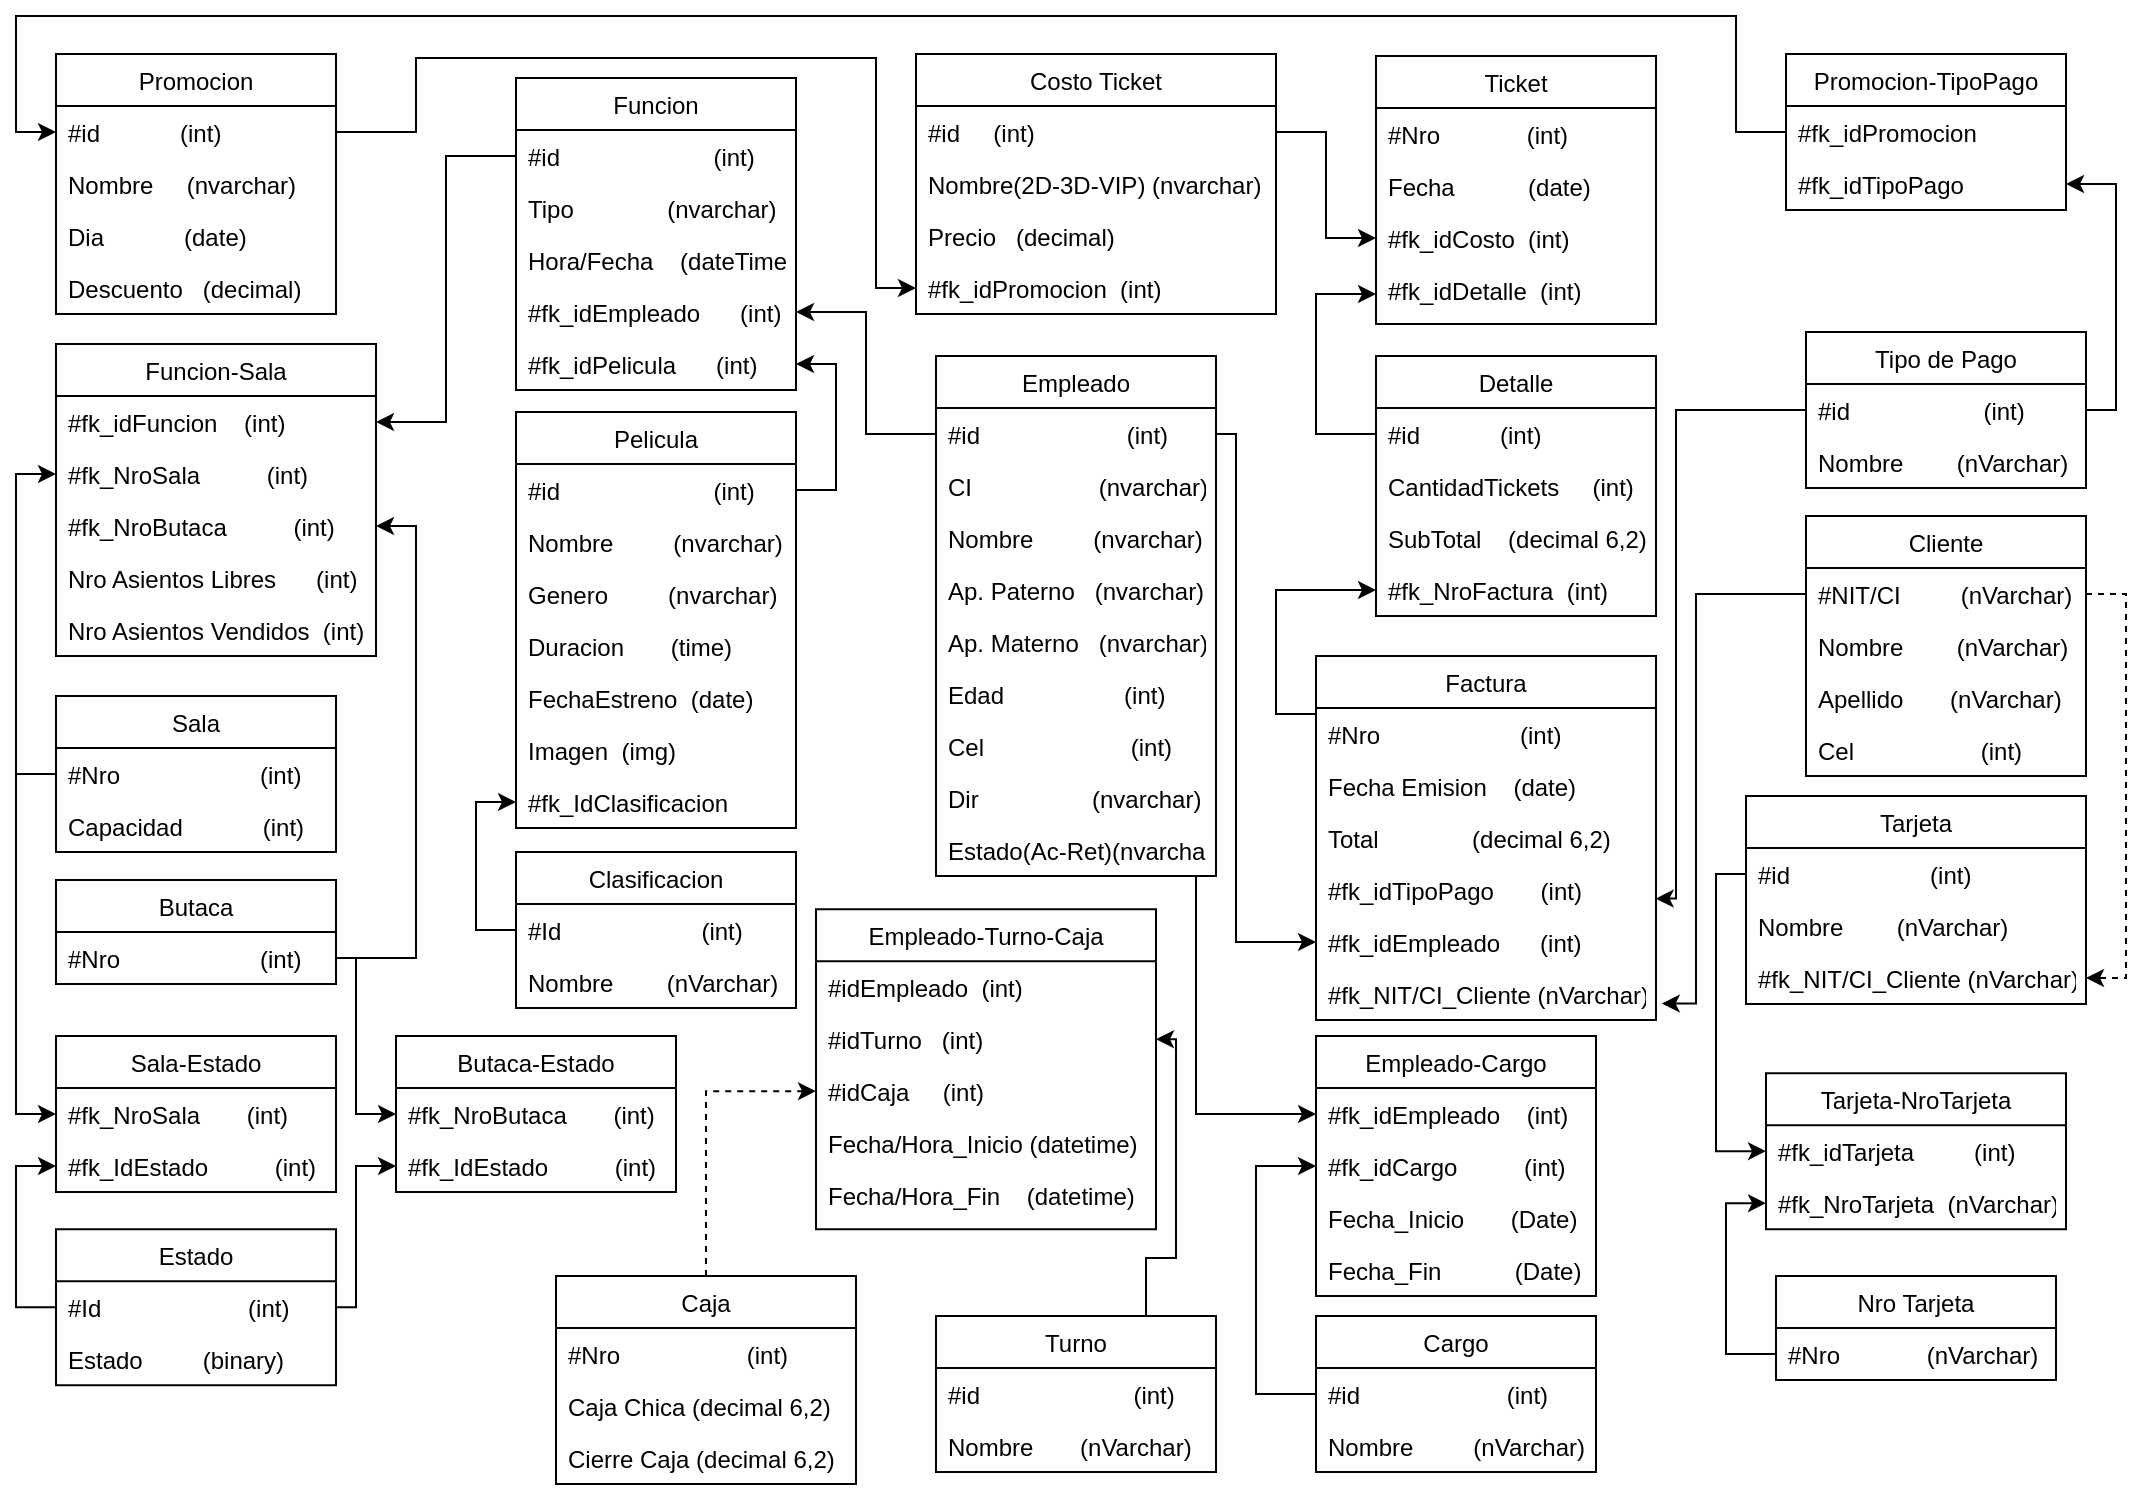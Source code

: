 <mxfile version="12.5.5" type="device"><diagram id="nTgwyLtEPT5IXsWEvaWF" name="Page-1"><mxGraphModel dx="1422" dy="774" grid="1" gridSize="10" guides="1" tooltips="1" connect="1" arrows="1" fold="1" page="1" pageScale="1" pageWidth="827" pageHeight="1169" math="0" shadow="0"><root><mxCell id="0"/><mxCell id="1" parent="0"/><mxCell id="62ix_FYbyLQh2byqRoaS-3" value="Empleado" style="swimlane;fontStyle=0;childLayout=stackLayout;horizontal=1;startSize=26;fillColor=none;horizontalStack=0;resizeParent=1;resizeParentMax=0;resizeLast=0;collapsible=1;marginBottom=0;" parent="1" vertex="1"><mxGeometry x="790" y="359" width="140" height="260" as="geometry"/></mxCell><mxCell id="62ix_FYbyLQh2byqRoaS-4" value="#id                      (int)" style="text;strokeColor=none;fillColor=none;align=left;verticalAlign=top;spacingLeft=4;spacingRight=4;overflow=hidden;rotatable=0;points=[[0,0.5],[1,0.5]];portConstraint=eastwest;" parent="62ix_FYbyLQh2byqRoaS-3" vertex="1"><mxGeometry y="26" width="140" height="26" as="geometry"/></mxCell><mxCell id="62ix_FYbyLQh2byqRoaS-5" value="CI                   (nvarchar)" style="text;strokeColor=none;fillColor=none;align=left;verticalAlign=top;spacingLeft=4;spacingRight=4;overflow=hidden;rotatable=0;points=[[0,0.5],[1,0.5]];portConstraint=eastwest;" parent="62ix_FYbyLQh2byqRoaS-3" vertex="1"><mxGeometry y="52" width="140" height="26" as="geometry"/></mxCell><mxCell id="62ix_FYbyLQh2byqRoaS-6" value="Nombre         (nvarchar)" style="text;strokeColor=none;fillColor=none;align=left;verticalAlign=top;spacingLeft=4;spacingRight=4;overflow=hidden;rotatable=0;points=[[0,0.5],[1,0.5]];portConstraint=eastwest;" parent="62ix_FYbyLQh2byqRoaS-3" vertex="1"><mxGeometry y="78" width="140" height="26" as="geometry"/></mxCell><mxCell id="62ix_FYbyLQh2byqRoaS-13" value="Ap. Paterno   (nvarchar)" style="text;strokeColor=none;fillColor=none;align=left;verticalAlign=top;spacingLeft=4;spacingRight=4;overflow=hidden;rotatable=0;points=[[0,0.5],[1,0.5]];portConstraint=eastwest;" parent="62ix_FYbyLQh2byqRoaS-3" vertex="1"><mxGeometry y="104" width="140" height="26" as="geometry"/></mxCell><mxCell id="62ix_FYbyLQh2byqRoaS-14" value="Ap. Materno   (nvarchar)" style="text;strokeColor=none;fillColor=none;align=left;verticalAlign=top;spacingLeft=4;spacingRight=4;overflow=hidden;rotatable=0;points=[[0,0.5],[1,0.5]];portConstraint=eastwest;" parent="62ix_FYbyLQh2byqRoaS-3" vertex="1"><mxGeometry y="130" width="140" height="26" as="geometry"/></mxCell><mxCell id="62ix_FYbyLQh2byqRoaS-15" value="Edad                  (int)" style="text;strokeColor=none;fillColor=none;align=left;verticalAlign=top;spacingLeft=4;spacingRight=4;overflow=hidden;rotatable=0;points=[[0,0.5],[1,0.5]];portConstraint=eastwest;" parent="62ix_FYbyLQh2byqRoaS-3" vertex="1"><mxGeometry y="156" width="140" height="26" as="geometry"/></mxCell><mxCell id="62ix_FYbyLQh2byqRoaS-16" value="Cel                      (int)" style="text;strokeColor=none;fillColor=none;align=left;verticalAlign=top;spacingLeft=4;spacingRight=4;overflow=hidden;rotatable=0;points=[[0,0.5],[1,0.5]];portConstraint=eastwest;" parent="62ix_FYbyLQh2byqRoaS-3" vertex="1"><mxGeometry y="182" width="140" height="26" as="geometry"/></mxCell><mxCell id="62ix_FYbyLQh2byqRoaS-18" value="Dir                 (nvarchar)" style="text;strokeColor=none;fillColor=none;align=left;verticalAlign=top;spacingLeft=4;spacingRight=4;overflow=hidden;rotatable=0;points=[[0,0.5],[1,0.5]];portConstraint=eastwest;" parent="62ix_FYbyLQh2byqRoaS-3" vertex="1"><mxGeometry y="208" width="140" height="26" as="geometry"/></mxCell><mxCell id="62ix_FYbyLQh2byqRoaS-119" value="Estado(Ac-Ret)(nvarchar)" style="text;strokeColor=none;fillColor=none;align=left;verticalAlign=top;spacingLeft=4;spacingRight=4;overflow=hidden;rotatable=0;points=[[0,0.5],[1,0.5]];portConstraint=eastwest;" parent="62ix_FYbyLQh2byqRoaS-3" vertex="1"><mxGeometry y="234" width="140" height="26" as="geometry"/></mxCell><mxCell id="62ix_FYbyLQh2byqRoaS-8" value="Empleado-Cargo" style="swimlane;fontStyle=0;childLayout=stackLayout;horizontal=1;startSize=26;fillColor=none;horizontalStack=0;resizeParent=1;resizeParentMax=0;resizeLast=0;collapsible=1;marginBottom=0;" parent="1" vertex="1"><mxGeometry x="980" y="699" width="140" height="130" as="geometry"/></mxCell><mxCell id="62ix_FYbyLQh2byqRoaS-9" value="#fk_idEmpleado    (int)" style="text;strokeColor=none;fillColor=none;align=left;verticalAlign=top;spacingLeft=4;spacingRight=4;overflow=hidden;rotatable=0;points=[[0,0.5],[1,0.5]];portConstraint=eastwest;" parent="62ix_FYbyLQh2byqRoaS-8" vertex="1"><mxGeometry y="26" width="140" height="26" as="geometry"/></mxCell><mxCell id="62ix_FYbyLQh2byqRoaS-10" value="#fk_idCargo          (int)" style="text;strokeColor=none;fillColor=none;align=left;verticalAlign=top;spacingLeft=4;spacingRight=4;overflow=hidden;rotatable=0;points=[[0,0.5],[1,0.5]];portConstraint=eastwest;" parent="62ix_FYbyLQh2byqRoaS-8" vertex="1"><mxGeometry y="52" width="140" height="26" as="geometry"/></mxCell><mxCell id="62ix_FYbyLQh2byqRoaS-11" value="Fecha_Inicio       (Date)" style="text;strokeColor=none;fillColor=none;align=left;verticalAlign=top;spacingLeft=4;spacingRight=4;overflow=hidden;rotatable=0;points=[[0,0.5],[1,0.5]];portConstraint=eastwest;" parent="62ix_FYbyLQh2byqRoaS-8" vertex="1"><mxGeometry y="78" width="140" height="26" as="geometry"/></mxCell><mxCell id="62ix_FYbyLQh2byqRoaS-12" value="Fecha_Fin           (Date)" style="text;strokeColor=none;fillColor=none;align=left;verticalAlign=top;spacingLeft=4;spacingRight=4;overflow=hidden;rotatable=0;points=[[0,0.5],[1,0.5]];portConstraint=eastwest;" parent="62ix_FYbyLQh2byqRoaS-8" vertex="1"><mxGeometry y="104" width="140" height="26" as="geometry"/></mxCell><mxCell id="62ix_FYbyLQh2byqRoaS-19" value="Cargo" style="swimlane;fontStyle=0;childLayout=stackLayout;horizontal=1;startSize=26;fillColor=none;horizontalStack=0;resizeParent=1;resizeParentMax=0;resizeLast=0;collapsible=1;marginBottom=0;" parent="1" vertex="1"><mxGeometry x="980" y="839" width="140" height="78" as="geometry"/></mxCell><mxCell id="62ix_FYbyLQh2byqRoaS-20" value="#id                      (int)" style="text;strokeColor=none;fillColor=none;align=left;verticalAlign=top;spacingLeft=4;spacingRight=4;overflow=hidden;rotatable=0;points=[[0,0.5],[1,0.5]];portConstraint=eastwest;" parent="62ix_FYbyLQh2byqRoaS-19" vertex="1"><mxGeometry y="26" width="140" height="26" as="geometry"/></mxCell><mxCell id="62ix_FYbyLQh2byqRoaS-21" value="Nombre         (nVarchar)" style="text;strokeColor=none;fillColor=none;align=left;verticalAlign=top;spacingLeft=4;spacingRight=4;overflow=hidden;rotatable=0;points=[[0,0.5],[1,0.5]];portConstraint=eastwest;" parent="62ix_FYbyLQh2byqRoaS-19" vertex="1"><mxGeometry y="52" width="140" height="26" as="geometry"/></mxCell><mxCell id="62ix_FYbyLQh2byqRoaS-23" value="Ticket" style="swimlane;fontStyle=0;childLayout=stackLayout;horizontal=1;startSize=26;fillColor=none;horizontalStack=0;resizeParent=1;resizeParentMax=0;resizeLast=0;collapsible=1;marginBottom=0;" parent="1" vertex="1"><mxGeometry x="1010" y="209" width="140" height="134" as="geometry"/></mxCell><mxCell id="62ix_FYbyLQh2byqRoaS-24" value="#Nro             (int)" style="text;strokeColor=none;fillColor=none;align=left;verticalAlign=top;spacingLeft=4;spacingRight=4;overflow=hidden;rotatable=0;points=[[0,0.5],[1,0.5]];portConstraint=eastwest;" parent="62ix_FYbyLQh2byqRoaS-23" vertex="1"><mxGeometry y="26" width="140" height="26" as="geometry"/></mxCell><mxCell id="62ix_FYbyLQh2byqRoaS-27" value="Fecha           (date)" style="text;strokeColor=none;fillColor=none;align=left;verticalAlign=top;spacingLeft=4;spacingRight=4;overflow=hidden;rotatable=0;points=[[0,0.5],[1,0.5]];portConstraint=eastwest;" parent="62ix_FYbyLQh2byqRoaS-23" vertex="1"><mxGeometry y="52" width="140" height="26" as="geometry"/></mxCell><mxCell id="ja80ILwQSr9X3rLlZRla-15" value="#fk_idCosto  (int)" style="text;strokeColor=none;fillColor=none;align=left;verticalAlign=top;spacingLeft=4;spacingRight=4;overflow=hidden;rotatable=0;points=[[0,0.5],[1,0.5]];portConstraint=eastwest;" parent="62ix_FYbyLQh2byqRoaS-23" vertex="1"><mxGeometry y="78" width="140" height="26" as="geometry"/></mxCell><mxCell id="ja80ILwQSr9X3rLlZRla-17" value="#fk_idDetalle  (int)" style="text;strokeColor=none;fillColor=none;align=left;verticalAlign=top;spacingLeft=4;spacingRight=4;overflow=hidden;rotatable=0;points=[[0,0.5],[1,0.5]];portConstraint=eastwest;" parent="62ix_FYbyLQh2byqRoaS-23" vertex="1"><mxGeometry y="104" width="140" height="30" as="geometry"/></mxCell><mxCell id="62ix_FYbyLQh2byqRoaS-28" value="Factura" style="swimlane;fontStyle=0;childLayout=stackLayout;horizontal=1;startSize=26;fillColor=none;horizontalStack=0;resizeParent=1;resizeParentMax=0;resizeLast=0;collapsible=1;marginBottom=0;" parent="1" vertex="1"><mxGeometry x="980" y="509" width="170" height="182" as="geometry"/></mxCell><mxCell id="62ix_FYbyLQh2byqRoaS-29" value="#Nro                     (int)" style="text;strokeColor=none;fillColor=none;align=left;verticalAlign=top;spacingLeft=4;spacingRight=4;overflow=hidden;rotatable=0;points=[[0,0.5],[1,0.5]];portConstraint=eastwest;" parent="62ix_FYbyLQh2byqRoaS-28" vertex="1"><mxGeometry y="26" width="170" height="26" as="geometry"/></mxCell><mxCell id="62ix_FYbyLQh2byqRoaS-30" value="Fecha Emision    (date)" style="text;strokeColor=none;fillColor=none;align=left;verticalAlign=top;spacingLeft=4;spacingRight=4;overflow=hidden;rotatable=0;points=[[0,0.5],[1,0.5]];portConstraint=eastwest;" parent="62ix_FYbyLQh2byqRoaS-28" vertex="1"><mxGeometry y="52" width="170" height="26" as="geometry"/></mxCell><mxCell id="62ix_FYbyLQh2byqRoaS-31" value="Total              (decimal 6,2)" style="text;strokeColor=none;fillColor=none;align=left;verticalAlign=top;spacingLeft=4;spacingRight=4;overflow=hidden;rotatable=0;points=[[0,0.5],[1,0.5]];portConstraint=eastwest;" parent="62ix_FYbyLQh2byqRoaS-28" vertex="1"><mxGeometry y="78" width="170" height="26" as="geometry"/></mxCell><mxCell id="ja80ILwQSr9X3rLlZRla-10" value="#fk_idTipoPago       (int)" style="text;strokeColor=none;fillColor=none;align=left;verticalAlign=top;spacingLeft=4;spacingRight=4;overflow=hidden;rotatable=0;points=[[0,0.5],[1,0.5]];portConstraint=eastwest;" parent="62ix_FYbyLQh2byqRoaS-28" vertex="1"><mxGeometry y="104" width="170" height="26" as="geometry"/></mxCell><mxCell id="ja80ILwQSr9X3rLlZRla-21" value="#fk_idEmpleado      (int) " style="text;strokeColor=none;fillColor=none;align=left;verticalAlign=top;spacingLeft=4;spacingRight=4;overflow=hidden;rotatable=0;points=[[0,0.5],[1,0.5]];portConstraint=eastwest;" parent="62ix_FYbyLQh2byqRoaS-28" vertex="1"><mxGeometry y="130" width="170" height="26" as="geometry"/></mxCell><mxCell id="Iya0RyuwyMnQ-F6rxs01-5" value="#fk_NIT/CI_Cliente (nVarchar)" style="text;strokeColor=none;fillColor=none;align=left;verticalAlign=top;spacingLeft=4;spacingRight=4;overflow=hidden;rotatable=0;points=[[0,0.5],[1,0.5]];portConstraint=eastwest;" parent="62ix_FYbyLQh2byqRoaS-28" vertex="1"><mxGeometry y="156" width="170" height="26" as="geometry"/></mxCell><mxCell id="62ix_FYbyLQh2byqRoaS-32" value="Cliente" style="swimlane;fontStyle=0;childLayout=stackLayout;horizontal=1;startSize=26;fillColor=none;horizontalStack=0;resizeParent=1;resizeParentMax=0;resizeLast=0;collapsible=1;marginBottom=0;" parent="1" vertex="1"><mxGeometry x="1225" y="439" width="140" height="130" as="geometry"/></mxCell><mxCell id="62ix_FYbyLQh2byqRoaS-33" value="#NIT/CI         (nVarchar)" style="text;strokeColor=none;fillColor=none;align=left;verticalAlign=top;spacingLeft=4;spacingRight=4;overflow=hidden;rotatable=0;points=[[0,0.5],[1,0.5]];portConstraint=eastwest;" parent="62ix_FYbyLQh2byqRoaS-32" vertex="1"><mxGeometry y="26" width="140" height="26" as="geometry"/></mxCell><mxCell id="62ix_FYbyLQh2byqRoaS-34" value="Nombre        (nVarchar)" style="text;strokeColor=none;fillColor=none;align=left;verticalAlign=top;spacingLeft=4;spacingRight=4;overflow=hidden;rotatable=0;points=[[0,0.5],[1,0.5]];portConstraint=eastwest;" parent="62ix_FYbyLQh2byqRoaS-32" vertex="1"><mxGeometry y="52" width="140" height="26" as="geometry"/></mxCell><mxCell id="62ix_FYbyLQh2byqRoaS-35" value="Apellido       (nVarchar)" style="text;strokeColor=none;fillColor=none;align=left;verticalAlign=top;spacingLeft=4;spacingRight=4;overflow=hidden;rotatable=0;points=[[0,0.5],[1,0.5]];portConstraint=eastwest;" parent="62ix_FYbyLQh2byqRoaS-32" vertex="1"><mxGeometry y="78" width="140" height="26" as="geometry"/></mxCell><mxCell id="62ix_FYbyLQh2byqRoaS-36" value="Cel                   (int)" style="text;strokeColor=none;fillColor=none;align=left;verticalAlign=top;spacingLeft=4;spacingRight=4;overflow=hidden;rotatable=0;points=[[0,0.5],[1,0.5]];portConstraint=eastwest;" parent="62ix_FYbyLQh2byqRoaS-32" vertex="1"><mxGeometry y="104" width="140" height="26" as="geometry"/></mxCell><mxCell id="62ix_FYbyLQh2byqRoaS-37" value="Funcion" style="swimlane;fontStyle=0;childLayout=stackLayout;horizontal=1;startSize=26;fillColor=none;horizontalStack=0;resizeParent=1;resizeParentMax=0;resizeLast=0;collapsible=1;marginBottom=0;" parent="1" vertex="1"><mxGeometry x="580" y="220" width="140" height="156" as="geometry"/></mxCell><mxCell id="62ix_FYbyLQh2byqRoaS-38" value="#id                       (int)" style="text;strokeColor=none;fillColor=none;align=left;verticalAlign=top;spacingLeft=4;spacingRight=4;overflow=hidden;rotatable=0;points=[[0,0.5],[1,0.5]];portConstraint=eastwest;" parent="62ix_FYbyLQh2byqRoaS-37" vertex="1"><mxGeometry y="26" width="140" height="26" as="geometry"/></mxCell><mxCell id="62ix_FYbyLQh2byqRoaS-39" value="Tipo              (nvarchar)" style="text;strokeColor=none;fillColor=none;align=left;verticalAlign=top;spacingLeft=4;spacingRight=4;overflow=hidden;rotatable=0;points=[[0,0.5],[1,0.5]];portConstraint=eastwest;" parent="62ix_FYbyLQh2byqRoaS-37" vertex="1"><mxGeometry y="52" width="140" height="26" as="geometry"/></mxCell><mxCell id="62ix_FYbyLQh2byqRoaS-41" value="Hora/Fecha    (dateTime)" style="text;strokeColor=none;fillColor=none;align=left;verticalAlign=top;spacingLeft=4;spacingRight=4;overflow=hidden;rotatable=0;points=[[0,0.5],[1,0.5]];portConstraint=eastwest;" parent="62ix_FYbyLQh2byqRoaS-37" vertex="1"><mxGeometry y="78" width="140" height="26" as="geometry"/></mxCell><mxCell id="NBs2QN7obZt1Ibjlsjmh-7" value="#fk_idEmpleado      (int)" style="text;strokeColor=none;fillColor=none;align=left;verticalAlign=top;spacingLeft=4;spacingRight=4;overflow=hidden;rotatable=0;points=[[0,0.5],[1,0.5]];portConstraint=eastwest;" parent="62ix_FYbyLQh2byqRoaS-37" vertex="1"><mxGeometry y="104" width="140" height="26" as="geometry"/></mxCell><mxCell id="NBs2QN7obZt1Ibjlsjmh-4" value="#fk_idPelicula      (int)" style="text;strokeColor=none;fillColor=none;align=left;verticalAlign=top;spacingLeft=4;spacingRight=4;overflow=hidden;rotatable=0;points=[[0,0.5],[1,0.5]];portConstraint=eastwest;" parent="62ix_FYbyLQh2byqRoaS-37" vertex="1"><mxGeometry y="130" width="140" height="26" as="geometry"/></mxCell><mxCell id="62ix_FYbyLQh2byqRoaS-42" value="Costo Ticket" style="swimlane;fontStyle=0;childLayout=stackLayout;horizontal=1;startSize=26;fillColor=none;horizontalStack=0;resizeParent=1;resizeParentMax=0;resizeLast=0;collapsible=1;marginBottom=0;" parent="1" vertex="1"><mxGeometry x="780" y="208" width="180" height="130" as="geometry"/></mxCell><mxCell id="62ix_FYbyLQh2byqRoaS-43" value="#id     (int)" style="text;strokeColor=none;fillColor=none;align=left;verticalAlign=top;spacingLeft=4;spacingRight=4;overflow=hidden;rotatable=0;points=[[0,0.5],[1,0.5]];portConstraint=eastwest;" parent="62ix_FYbyLQh2byqRoaS-42" vertex="1"><mxGeometry y="26" width="180" height="26" as="geometry"/></mxCell><mxCell id="62ix_FYbyLQh2byqRoaS-44" value="Nombre(2D-3D-VIP) (nvarchar)" style="text;strokeColor=none;fillColor=none;align=left;verticalAlign=top;spacingLeft=4;spacingRight=4;overflow=hidden;rotatable=0;points=[[0,0.5],[1,0.5]];portConstraint=eastwest;" parent="62ix_FYbyLQh2byqRoaS-42" vertex="1"><mxGeometry y="52" width="180" height="26" as="geometry"/></mxCell><mxCell id="62ix_FYbyLQh2byqRoaS-45" value="Precio   (decimal)" style="text;strokeColor=none;fillColor=none;align=left;verticalAlign=top;spacingLeft=4;spacingRight=4;overflow=hidden;rotatable=0;points=[[0,0.5],[1,0.5]];portConstraint=eastwest;" parent="62ix_FYbyLQh2byqRoaS-42" vertex="1"><mxGeometry y="78" width="180" height="26" as="geometry"/></mxCell><mxCell id="ja80ILwQSr9X3rLlZRla-33" value="#fk_idPromocion  (int)" style="text;strokeColor=none;fillColor=none;align=left;verticalAlign=top;spacingLeft=4;spacingRight=4;overflow=hidden;rotatable=0;points=[[0,0.5],[1,0.5]];portConstraint=eastwest;" parent="62ix_FYbyLQh2byqRoaS-42" vertex="1"><mxGeometry y="104" width="180" height="26" as="geometry"/></mxCell><mxCell id="62ix_FYbyLQh2byqRoaS-51" value="Turno" style="swimlane;fontStyle=0;childLayout=stackLayout;horizontal=1;startSize=26;fillColor=none;horizontalStack=0;resizeParent=1;resizeParentMax=0;resizeLast=0;collapsible=1;marginBottom=0;" parent="1" vertex="1"><mxGeometry x="790" y="839" width="140" height="78" as="geometry"/></mxCell><mxCell id="62ix_FYbyLQh2byqRoaS-52" value="#id                       (int)" style="text;strokeColor=none;fillColor=none;align=left;verticalAlign=top;spacingLeft=4;spacingRight=4;overflow=hidden;rotatable=0;points=[[0,0.5],[1,0.5]];portConstraint=eastwest;" parent="62ix_FYbyLQh2byqRoaS-51" vertex="1"><mxGeometry y="26" width="140" height="26" as="geometry"/></mxCell><mxCell id="62ix_FYbyLQh2byqRoaS-53" value="Nombre       (nVarchar)" style="text;strokeColor=none;fillColor=none;align=left;verticalAlign=top;spacingLeft=4;spacingRight=4;overflow=hidden;rotatable=0;points=[[0,0.5],[1,0.5]];portConstraint=eastwest;" parent="62ix_FYbyLQh2byqRoaS-51" vertex="1"><mxGeometry y="52" width="140" height="26" as="geometry"/></mxCell><mxCell id="62ix_FYbyLQh2byqRoaS-56" value="Empleado-Turno-Caja" style="swimlane;fontStyle=0;childLayout=stackLayout;horizontal=1;startSize=26;fillColor=none;horizontalStack=0;resizeParent=1;resizeParentMax=0;resizeLast=0;collapsible=1;marginBottom=0;" parent="1" vertex="1"><mxGeometry x="730" y="635.57" width="170" height="160" as="geometry"/></mxCell><mxCell id="62ix_FYbyLQh2byqRoaS-58" value="#idEmpleado  (int)" style="text;strokeColor=none;fillColor=none;align=left;verticalAlign=top;spacingLeft=4;spacingRight=4;overflow=hidden;rotatable=0;points=[[0,0.5],[1,0.5]];portConstraint=eastwest;" parent="62ix_FYbyLQh2byqRoaS-56" vertex="1"><mxGeometry y="26" width="170" height="26" as="geometry"/></mxCell><mxCell id="62ix_FYbyLQh2byqRoaS-57" value="#idTurno   (int)" style="text;strokeColor=none;fillColor=none;align=left;verticalAlign=top;spacingLeft=4;spacingRight=4;overflow=hidden;rotatable=0;points=[[0,0.5],[1,0.5]];portConstraint=eastwest;" parent="62ix_FYbyLQh2byqRoaS-56" vertex="1"><mxGeometry y="52" width="170" height="26" as="geometry"/></mxCell><mxCell id="62ix_FYbyLQh2byqRoaS-105" value="#idCaja     (int)" style="text;strokeColor=none;fillColor=none;align=left;verticalAlign=top;spacingLeft=4;spacingRight=4;overflow=hidden;rotatable=0;points=[[0,0.5],[1,0.5]];portConstraint=eastwest;" parent="62ix_FYbyLQh2byqRoaS-56" vertex="1"><mxGeometry y="78" width="170" height="26" as="geometry"/></mxCell><mxCell id="62ix_FYbyLQh2byqRoaS-59" value="Fecha/Hora_Inicio (datetime)" style="text;strokeColor=none;fillColor=none;align=left;verticalAlign=top;spacingLeft=4;spacingRight=4;overflow=hidden;rotatable=0;points=[[0,0.5],[1,0.5]];portConstraint=eastwest;" parent="62ix_FYbyLQh2byqRoaS-56" vertex="1"><mxGeometry y="104" width="170" height="26" as="geometry"/></mxCell><mxCell id="62ix_FYbyLQh2byqRoaS-60" value="Fecha/Hora_Fin    (datetime)" style="text;strokeColor=none;fillColor=none;align=left;verticalAlign=top;spacingLeft=4;spacingRight=4;overflow=hidden;rotatable=0;points=[[0,0.5],[1,0.5]];portConstraint=eastwest;" parent="62ix_FYbyLQh2byqRoaS-56" vertex="1"><mxGeometry y="130" width="170" height="30" as="geometry"/></mxCell><mxCell id="62ix_FYbyLQh2byqRoaS-62" value="Pelicula" style="swimlane;fontStyle=0;childLayout=stackLayout;horizontal=1;startSize=26;fillColor=none;horizontalStack=0;resizeParent=1;resizeParentMax=0;resizeLast=0;collapsible=1;marginBottom=0;" parent="1" vertex="1"><mxGeometry x="580" y="387.0" width="140" height="208" as="geometry"/></mxCell><mxCell id="62ix_FYbyLQh2byqRoaS-63" value="#id                       (int)" style="text;strokeColor=none;fillColor=none;align=left;verticalAlign=top;spacingLeft=4;spacingRight=4;overflow=hidden;rotatable=0;points=[[0,0.5],[1,0.5]];portConstraint=eastwest;" parent="62ix_FYbyLQh2byqRoaS-62" vertex="1"><mxGeometry y="26" width="140" height="26" as="geometry"/></mxCell><mxCell id="62ix_FYbyLQh2byqRoaS-64" value="Nombre         (nvarchar)" style="text;strokeColor=none;fillColor=none;align=left;verticalAlign=top;spacingLeft=4;spacingRight=4;overflow=hidden;rotatable=0;points=[[0,0.5],[1,0.5]];portConstraint=eastwest;" parent="62ix_FYbyLQh2byqRoaS-62" vertex="1"><mxGeometry y="52" width="140" height="26" as="geometry"/></mxCell><mxCell id="62ix_FYbyLQh2byqRoaS-65" value="Genero         (nvarchar)" style="text;strokeColor=none;fillColor=none;align=left;verticalAlign=top;spacingLeft=4;spacingRight=4;overflow=hidden;rotatable=0;points=[[0,0.5],[1,0.5]];portConstraint=eastwest;" parent="62ix_FYbyLQh2byqRoaS-62" vertex="1"><mxGeometry y="78" width="140" height="26" as="geometry"/></mxCell><mxCell id="62ix_FYbyLQh2byqRoaS-66" value="Duracion       (time)" style="text;strokeColor=none;fillColor=none;align=left;verticalAlign=top;spacingLeft=4;spacingRight=4;overflow=hidden;rotatable=0;points=[[0,0.5],[1,0.5]];portConstraint=eastwest;" parent="62ix_FYbyLQh2byqRoaS-62" vertex="1"><mxGeometry y="104" width="140" height="26" as="geometry"/></mxCell><mxCell id="62ix_FYbyLQh2byqRoaS-67" value="FechaEstreno  (date)" style="text;strokeColor=none;fillColor=none;align=left;verticalAlign=top;spacingLeft=4;spacingRight=4;overflow=hidden;rotatable=0;points=[[0,0.5],[1,0.5]];portConstraint=eastwest;" parent="62ix_FYbyLQh2byqRoaS-62" vertex="1"><mxGeometry y="130" width="140" height="26" as="geometry"/></mxCell><mxCell id="Iya0RyuwyMnQ-F6rxs01-1" value="Imagen  (img)" style="text;strokeColor=none;fillColor=none;align=left;verticalAlign=top;spacingLeft=4;spacingRight=4;overflow=hidden;rotatable=0;points=[[0,0.5],[1,0.5]];portConstraint=eastwest;" parent="62ix_FYbyLQh2byqRoaS-62" vertex="1"><mxGeometry y="156" width="140" height="26" as="geometry"/></mxCell><mxCell id="dtgBgLCaCnMF98nJpyIg-6" value="#fk_IdClasificacion" style="text;strokeColor=none;fillColor=none;align=left;verticalAlign=top;spacingLeft=4;spacingRight=4;overflow=hidden;rotatable=0;points=[[0,0.5],[1,0.5]];portConstraint=eastwest;" vertex="1" parent="62ix_FYbyLQh2byqRoaS-62"><mxGeometry y="182" width="140" height="26" as="geometry"/></mxCell><mxCell id="62ix_FYbyLQh2byqRoaS-68" value="Promocion" style="swimlane;fontStyle=0;childLayout=stackLayout;horizontal=1;startSize=26;fillColor=none;horizontalStack=0;resizeParent=1;resizeParentMax=0;resizeLast=0;collapsible=1;marginBottom=0;" parent="1" vertex="1"><mxGeometry x="350" y="208" width="140" height="130" as="geometry"/></mxCell><mxCell id="62ix_FYbyLQh2byqRoaS-69" value="#id            (int)" style="text;strokeColor=none;fillColor=none;align=left;verticalAlign=top;spacingLeft=4;spacingRight=4;overflow=hidden;rotatable=0;points=[[0,0.5],[1,0.5]];portConstraint=eastwest;" parent="62ix_FYbyLQh2byqRoaS-68" vertex="1"><mxGeometry y="26" width="140" height="26" as="geometry"/></mxCell><mxCell id="62ix_FYbyLQh2byqRoaS-70" value="Nombre     (nvarchar)" style="text;strokeColor=none;fillColor=none;align=left;verticalAlign=top;spacingLeft=4;spacingRight=4;overflow=hidden;rotatable=0;points=[[0,0.5],[1,0.5]];portConstraint=eastwest;" parent="62ix_FYbyLQh2byqRoaS-68" vertex="1"><mxGeometry y="52" width="140" height="26" as="geometry"/></mxCell><mxCell id="62ix_FYbyLQh2byqRoaS-71" value="Dia            (date)" style="text;strokeColor=none;fillColor=none;align=left;verticalAlign=top;spacingLeft=4;spacingRight=4;overflow=hidden;rotatable=0;points=[[0,0.5],[1,0.5]];portConstraint=eastwest;" parent="62ix_FYbyLQh2byqRoaS-68" vertex="1"><mxGeometry y="78" width="140" height="26" as="geometry"/></mxCell><mxCell id="62ix_FYbyLQh2byqRoaS-72" value="Descuento   (decimal)" style="text;strokeColor=none;fillColor=none;align=left;verticalAlign=top;spacingLeft=4;spacingRight=4;overflow=hidden;rotatable=0;points=[[0,0.5],[1,0.5]];portConstraint=eastwest;" parent="62ix_FYbyLQh2byqRoaS-68" vertex="1"><mxGeometry y="104" width="140" height="26" as="geometry"/></mxCell><mxCell id="62ix_FYbyLQh2byqRoaS-73" value="Tarjeta" style="swimlane;fontStyle=0;childLayout=stackLayout;horizontal=1;startSize=26;fillColor=none;horizontalStack=0;resizeParent=1;resizeParentMax=0;resizeLast=0;collapsible=1;marginBottom=0;" parent="1" vertex="1"><mxGeometry x="1195" y="579" width="170" height="104" as="geometry"/></mxCell><mxCell id="62ix_FYbyLQh2byqRoaS-74" value="#id                     (int)" style="text;strokeColor=none;fillColor=none;align=left;verticalAlign=top;spacingLeft=4;spacingRight=4;overflow=hidden;rotatable=0;points=[[0,0.5],[1,0.5]];portConstraint=eastwest;" parent="62ix_FYbyLQh2byqRoaS-73" vertex="1"><mxGeometry y="26" width="170" height="26" as="geometry"/></mxCell><mxCell id="62ix_FYbyLQh2byqRoaS-75" value="Nombre        (nVarchar)" style="text;strokeColor=none;fillColor=none;align=left;verticalAlign=top;spacingLeft=4;spacingRight=4;overflow=hidden;rotatable=0;points=[[0,0.5],[1,0.5]];portConstraint=eastwest;" parent="62ix_FYbyLQh2byqRoaS-73" vertex="1"><mxGeometry y="52" width="170" height="26" as="geometry"/></mxCell><mxCell id="ja80ILwQSr9X3rLlZRla-28" value="#fk_NIT/CI_Cliente (nVarchar)" style="text;strokeColor=none;fillColor=none;align=left;verticalAlign=top;spacingLeft=4;spacingRight=4;overflow=hidden;rotatable=0;points=[[0,0.5],[1,0.5]];portConstraint=eastwest;" parent="62ix_FYbyLQh2byqRoaS-73" vertex="1"><mxGeometry y="78" width="170" height="26" as="geometry"/></mxCell><mxCell id="62ix_FYbyLQh2byqRoaS-76" value="Detalle" style="swimlane;fontStyle=0;childLayout=stackLayout;horizontal=1;startSize=26;fillColor=none;horizontalStack=0;resizeParent=1;resizeParentMax=0;resizeLast=0;collapsible=1;marginBottom=0;" parent="1" vertex="1"><mxGeometry x="1010" y="359" width="140" height="130" as="geometry"/></mxCell><mxCell id="62ix_FYbyLQh2byqRoaS-77" value="#id            (int)" style="text;strokeColor=none;fillColor=none;align=left;verticalAlign=top;spacingLeft=4;spacingRight=4;overflow=hidden;rotatable=0;points=[[0,0.5],[1,0.5]];portConstraint=eastwest;" parent="62ix_FYbyLQh2byqRoaS-76" vertex="1"><mxGeometry y="26" width="140" height="26" as="geometry"/></mxCell><mxCell id="62ix_FYbyLQh2byqRoaS-78" value="CantidadTickets     (int)  " style="text;strokeColor=none;fillColor=none;align=left;verticalAlign=top;spacingLeft=4;spacingRight=4;overflow=hidden;rotatable=0;points=[[0,0.5],[1,0.5]];portConstraint=eastwest;" parent="62ix_FYbyLQh2byqRoaS-76" vertex="1"><mxGeometry y="52" width="140" height="26" as="geometry"/></mxCell><mxCell id="62ix_FYbyLQh2byqRoaS-79" value="SubTotal    (decimal 6,2)       " style="text;strokeColor=none;fillColor=none;align=left;verticalAlign=top;spacingLeft=4;spacingRight=4;overflow=hidden;rotatable=0;points=[[0,0.5],[1,0.5]];portConstraint=eastwest;" parent="62ix_FYbyLQh2byqRoaS-76" vertex="1"><mxGeometry y="78" width="140" height="26" as="geometry"/></mxCell><mxCell id="ja80ILwQSr9X3rLlZRla-13" value="#fk_NroFactura  (int)" style="text;strokeColor=none;fillColor=none;align=left;verticalAlign=top;spacingLeft=4;spacingRight=4;overflow=hidden;rotatable=0;points=[[0,0.5],[1,0.5]];portConstraint=eastwest;" parent="62ix_FYbyLQh2byqRoaS-76" vertex="1"><mxGeometry y="104" width="140" height="26" as="geometry"/></mxCell><mxCell id="62ix_FYbyLQh2byqRoaS-80" value="Sala" style="swimlane;fontStyle=0;childLayout=stackLayout;horizontal=1;startSize=26;fillColor=none;horizontalStack=0;resizeParent=1;resizeParentMax=0;resizeLast=0;collapsible=1;marginBottom=0;" parent="1" vertex="1"><mxGeometry x="350" y="529" width="140" height="78" as="geometry"/></mxCell><mxCell id="62ix_FYbyLQh2byqRoaS-81" value="#Nro                     (int)" style="text;strokeColor=none;fillColor=none;align=left;verticalAlign=top;spacingLeft=4;spacingRight=4;overflow=hidden;rotatable=0;points=[[0,0.5],[1,0.5]];portConstraint=eastwest;" parent="62ix_FYbyLQh2byqRoaS-80" vertex="1"><mxGeometry y="26" width="140" height="26" as="geometry"/></mxCell><mxCell id="62ix_FYbyLQh2byqRoaS-82" value="Capacidad            (int)" style="text;strokeColor=none;fillColor=none;align=left;verticalAlign=top;spacingLeft=4;spacingRight=4;overflow=hidden;rotatable=0;points=[[0,0.5],[1,0.5]];portConstraint=eastwest;" parent="62ix_FYbyLQh2byqRoaS-80" vertex="1"><mxGeometry y="52" width="140" height="26" as="geometry"/></mxCell><mxCell id="62ix_FYbyLQh2byqRoaS-84" value="Butaca" style="swimlane;fontStyle=0;childLayout=stackLayout;horizontal=1;startSize=26;fillColor=none;horizontalStack=0;resizeParent=1;resizeParentMax=0;resizeLast=0;collapsible=1;marginBottom=0;" parent="1" vertex="1"><mxGeometry x="350" y="621" width="140" height="52" as="geometry"/></mxCell><mxCell id="62ix_FYbyLQh2byqRoaS-85" value="#Nro                     (int)" style="text;strokeColor=none;fillColor=none;align=left;verticalAlign=top;spacingLeft=4;spacingRight=4;overflow=hidden;rotatable=0;points=[[0,0.5],[1,0.5]];portConstraint=eastwest;" parent="62ix_FYbyLQh2byqRoaS-84" vertex="1"><mxGeometry y="26" width="140" height="26" as="geometry"/></mxCell><mxCell id="ja80ILwQSr9X3rLlZRla-7" style="edgeStyle=orthogonalEdgeStyle;rounded=0;orthogonalLoop=1;jettySize=auto;html=1;exitX=0.5;exitY=0;exitDx=0;exitDy=0;entryX=0;entryY=0.5;entryDx=0;entryDy=0;dashed=1;" parent="1" source="62ix_FYbyLQh2byqRoaS-88" target="62ix_FYbyLQh2byqRoaS-105" edge="1"><mxGeometry relative="1" as="geometry"/></mxCell><mxCell id="62ix_FYbyLQh2byqRoaS-88" value="Caja" style="swimlane;fontStyle=0;childLayout=stackLayout;horizontal=1;startSize=26;fillColor=none;horizontalStack=0;resizeParent=1;resizeParentMax=0;resizeLast=0;collapsible=1;marginBottom=0;" parent="1" vertex="1"><mxGeometry x="600" y="819" width="150" height="104" as="geometry"/></mxCell><mxCell id="62ix_FYbyLQh2byqRoaS-89" value="#Nro                   (int)" style="text;strokeColor=none;fillColor=none;align=left;verticalAlign=top;spacingLeft=4;spacingRight=4;overflow=hidden;rotatable=0;points=[[0,0.5],[1,0.5]];portConstraint=eastwest;" parent="62ix_FYbyLQh2byqRoaS-88" vertex="1"><mxGeometry y="26" width="150" height="26" as="geometry"/></mxCell><mxCell id="62ix_FYbyLQh2byqRoaS-90" value="Caja Chica (decimal 6,2)" style="text;strokeColor=none;fillColor=none;align=left;verticalAlign=top;spacingLeft=4;spacingRight=4;overflow=hidden;rotatable=0;points=[[0,0.5],[1,0.5]];portConstraint=eastwest;" parent="62ix_FYbyLQh2byqRoaS-88" vertex="1"><mxGeometry y="52" width="150" height="26" as="geometry"/></mxCell><mxCell id="62ix_FYbyLQh2byqRoaS-91" value="Cierre Caja (decimal 6,2)" style="text;strokeColor=none;fillColor=none;align=left;verticalAlign=top;spacingLeft=4;spacingRight=4;overflow=hidden;rotatable=0;points=[[0,0.5],[1,0.5]];portConstraint=eastwest;" parent="62ix_FYbyLQh2byqRoaS-88" vertex="1"><mxGeometry y="78" width="150" height="26" as="geometry"/></mxCell><mxCell id="62ix_FYbyLQh2byqRoaS-92" value="Tipo de Pago" style="swimlane;fontStyle=0;childLayout=stackLayout;horizontal=1;startSize=26;fillColor=none;horizontalStack=0;resizeParent=1;resizeParentMax=0;resizeLast=0;collapsible=1;marginBottom=0;" parent="1" vertex="1"><mxGeometry x="1225" y="347" width="140" height="78" as="geometry"/></mxCell><mxCell id="62ix_FYbyLQh2byqRoaS-93" value="#id                    (int)" style="text;strokeColor=none;fillColor=none;align=left;verticalAlign=top;spacingLeft=4;spacingRight=4;overflow=hidden;rotatable=0;points=[[0,0.5],[1,0.5]];portConstraint=eastwest;" parent="62ix_FYbyLQh2byqRoaS-92" vertex="1"><mxGeometry y="26" width="140" height="26" as="geometry"/></mxCell><mxCell id="62ix_FYbyLQh2byqRoaS-94" value="Nombre        (nVarchar)" style="text;strokeColor=none;fillColor=none;align=left;verticalAlign=top;spacingLeft=4;spacingRight=4;overflow=hidden;rotatable=0;points=[[0,0.5],[1,0.5]];portConstraint=eastwest;" parent="62ix_FYbyLQh2byqRoaS-92" vertex="1"><mxGeometry y="52" width="140" height="26" as="geometry"/></mxCell><mxCell id="62ix_FYbyLQh2byqRoaS-100" value="Funcion-Sala" style="swimlane;fontStyle=0;childLayout=stackLayout;horizontal=1;startSize=26;fillColor=none;horizontalStack=0;resizeParent=1;resizeParentMax=0;resizeLast=0;collapsible=1;marginBottom=0;" parent="1" vertex="1"><mxGeometry x="350" y="353" width="160" height="156" as="geometry"/></mxCell><mxCell id="62ix_FYbyLQh2byqRoaS-101" value="#fk_idFuncion    (int)" style="text;strokeColor=none;fillColor=none;align=left;verticalAlign=top;spacingLeft=4;spacingRight=4;overflow=hidden;rotatable=0;points=[[0,0.5],[1,0.5]];portConstraint=eastwest;" parent="62ix_FYbyLQh2byqRoaS-100" vertex="1"><mxGeometry y="26" width="160" height="26" as="geometry"/></mxCell><mxCell id="62ix_FYbyLQh2byqRoaS-102" value="#fk_NroSala          (int)" style="text;strokeColor=none;fillColor=none;align=left;verticalAlign=top;spacingLeft=4;spacingRight=4;overflow=hidden;rotatable=0;points=[[0,0.5],[1,0.5]];portConstraint=eastwest;" parent="62ix_FYbyLQh2byqRoaS-100" vertex="1"><mxGeometry y="52" width="160" height="26" as="geometry"/></mxCell><mxCell id="NBs2QN7obZt1Ibjlsjmh-1" value="#fk_NroButaca          (int)" style="text;strokeColor=none;fillColor=none;align=left;verticalAlign=top;spacingLeft=4;spacingRight=4;overflow=hidden;rotatable=0;points=[[0,0.5],[1,0.5]];portConstraint=eastwest;" parent="62ix_FYbyLQh2byqRoaS-100" vertex="1"><mxGeometry y="78" width="160" height="26" as="geometry"/></mxCell><mxCell id="62ix_FYbyLQh2byqRoaS-103" value="Nro Asientos Libres      (int)" style="text;strokeColor=none;fillColor=none;align=left;verticalAlign=top;spacingLeft=4;spacingRight=4;overflow=hidden;rotatable=0;points=[[0,0.5],[1,0.5]];portConstraint=eastwest;" parent="62ix_FYbyLQh2byqRoaS-100" vertex="1"><mxGeometry y="104" width="160" height="26" as="geometry"/></mxCell><mxCell id="62ix_FYbyLQh2byqRoaS-110" value="Nro Asientos Vendidos  (int)" style="text;strokeColor=none;fillColor=none;align=left;verticalAlign=top;spacingLeft=4;spacingRight=4;overflow=hidden;rotatable=0;points=[[0,0.5],[1,0.5]];portConstraint=eastwest;" parent="62ix_FYbyLQh2byqRoaS-100" vertex="1"><mxGeometry y="130" width="160" height="26" as="geometry"/></mxCell><mxCell id="62ix_FYbyLQh2byqRoaS-111" value="Nro Tarjeta" style="swimlane;fontStyle=0;childLayout=stackLayout;horizontal=1;startSize=26;fillColor=none;horizontalStack=0;resizeParent=1;resizeParentMax=0;resizeLast=0;collapsible=1;marginBottom=0;" parent="1" vertex="1"><mxGeometry x="1210" y="819" width="140" height="52" as="geometry"/></mxCell><mxCell id="62ix_FYbyLQh2byqRoaS-112" value="#Nro             (nVarchar)" style="text;strokeColor=none;fillColor=none;align=left;verticalAlign=top;spacingLeft=4;spacingRight=4;overflow=hidden;rotatable=0;points=[[0,0.5],[1,0.5]];portConstraint=eastwest;" parent="62ix_FYbyLQh2byqRoaS-111" vertex="1"><mxGeometry y="26" width="140" height="26" as="geometry"/></mxCell><mxCell id="62ix_FYbyLQh2byqRoaS-115" value="Tarjeta-NroTarjeta" style="swimlane;fontStyle=0;childLayout=stackLayout;horizontal=1;startSize=26;fillColor=none;horizontalStack=0;resizeParent=1;resizeParentMax=0;resizeLast=0;collapsible=1;marginBottom=0;" parent="1" vertex="1"><mxGeometry x="1205" y="717.57" width="150" height="78" as="geometry"/></mxCell><mxCell id="62ix_FYbyLQh2byqRoaS-116" value="#fk_idTarjeta         (int)" style="text;strokeColor=none;fillColor=none;align=left;verticalAlign=top;spacingLeft=4;spacingRight=4;overflow=hidden;rotatable=0;points=[[0,0.5],[1,0.5]];portConstraint=eastwest;" parent="62ix_FYbyLQh2byqRoaS-115" vertex="1"><mxGeometry y="26" width="150" height="26" as="geometry"/></mxCell><mxCell id="62ix_FYbyLQh2byqRoaS-117" value="#fk_NroTarjeta  (nVarchar)" style="text;strokeColor=none;fillColor=none;align=left;verticalAlign=top;spacingLeft=4;spacingRight=4;overflow=hidden;rotatable=0;points=[[0,0.5],[1,0.5]];portConstraint=eastwest;" parent="62ix_FYbyLQh2byqRoaS-115" vertex="1"><mxGeometry y="52" width="150" height="26" as="geometry"/></mxCell><mxCell id="ja80ILwQSr9X3rLlZRla-14" style="edgeStyle=orthogonalEdgeStyle;rounded=0;orthogonalLoop=1;jettySize=auto;html=1;exitX=0;exitY=0.5;exitDx=0;exitDy=0;entryX=0;entryY=0.5;entryDx=0;entryDy=0;" parent="1" source="62ix_FYbyLQh2byqRoaS-29" target="ja80ILwQSr9X3rLlZRla-13" edge="1"><mxGeometry relative="1" as="geometry"><Array as="points"><mxPoint x="980" y="538"/><mxPoint x="960" y="538"/><mxPoint x="960" y="476"/></Array></mxGeometry></mxCell><mxCell id="ja80ILwQSr9X3rLlZRla-19" style="edgeStyle=orthogonalEdgeStyle;rounded=0;orthogonalLoop=1;jettySize=auto;html=1;exitX=0;exitY=0.5;exitDx=0;exitDy=0;entryX=0;entryY=0.5;entryDx=0;entryDy=0;" parent="1" source="62ix_FYbyLQh2byqRoaS-77" target="ja80ILwQSr9X3rLlZRla-17" edge="1"><mxGeometry relative="1" as="geometry"><Array as="points"><mxPoint x="980" y="398"/><mxPoint x="980" y="328"/></Array></mxGeometry></mxCell><mxCell id="ja80ILwQSr9X3rLlZRla-26" style="edgeStyle=orthogonalEdgeStyle;rounded=0;orthogonalLoop=1;jettySize=auto;html=1;entryX=0;entryY=0.5;entryDx=0;entryDy=0;" parent="1" source="62ix_FYbyLQh2byqRoaS-119" target="62ix_FYbyLQh2byqRoaS-9" edge="1"><mxGeometry relative="1" as="geometry"><Array as="points"><mxPoint x="920" y="738"/></Array></mxGeometry></mxCell><mxCell id="ja80ILwQSr9X3rLlZRla-29" style="edgeStyle=orthogonalEdgeStyle;rounded=0;orthogonalLoop=1;jettySize=auto;html=1;exitX=1;exitY=0.5;exitDx=0;exitDy=0;entryX=1;entryY=0.5;entryDx=0;entryDy=0;dashed=1;" parent="1" source="62ix_FYbyLQh2byqRoaS-33" target="ja80ILwQSr9X3rLlZRla-28" edge="1"><mxGeometry relative="1" as="geometry"/></mxCell><mxCell id="ja80ILwQSr9X3rLlZRla-32" style="edgeStyle=orthogonalEdgeStyle;rounded=0;orthogonalLoop=1;jettySize=auto;html=1;exitX=0;exitY=0.5;exitDx=0;exitDy=0;entryX=0;entryY=0.5;entryDx=0;entryDy=0;" parent="1" source="62ix_FYbyLQh2byqRoaS-112" target="62ix_FYbyLQh2byqRoaS-117" edge="1"><mxGeometry relative="1" as="geometry"/></mxCell><mxCell id="ja80ILwQSr9X3rLlZRla-35" style="edgeStyle=orthogonalEdgeStyle;rounded=0;orthogonalLoop=1;jettySize=auto;html=1;exitX=1;exitY=0.5;exitDx=0;exitDy=0;entryX=0;entryY=0.5;entryDx=0;entryDy=0;" parent="1" source="62ix_FYbyLQh2byqRoaS-43" target="ja80ILwQSr9X3rLlZRla-15" edge="1"><mxGeometry relative="1" as="geometry"/></mxCell><mxCell id="g5joqmYdYEx6z0HX0Kmy-6" style="edgeStyle=orthogonalEdgeStyle;rounded=0;orthogonalLoop=1;jettySize=auto;html=1;exitX=0;exitY=0.5;exitDx=0;exitDy=0;entryX=1;entryY=0.5;entryDx=0;entryDy=0;" parent="1" source="62ix_FYbyLQh2byqRoaS-38" target="62ix_FYbyLQh2byqRoaS-101" edge="1"><mxGeometry relative="1" as="geometry"/></mxCell><mxCell id="NBs2QN7obZt1Ibjlsjmh-3" style="edgeStyle=orthogonalEdgeStyle;rounded=0;orthogonalLoop=1;jettySize=auto;html=1;exitX=1;exitY=0.5;exitDx=0;exitDy=0;entryX=1;entryY=0.5;entryDx=0;entryDy=0;" parent="1" source="62ix_FYbyLQh2byqRoaS-85" target="NBs2QN7obZt1Ibjlsjmh-1" edge="1"><mxGeometry relative="1" as="geometry"/></mxCell><mxCell id="NBs2QN7obZt1Ibjlsjmh-10" style="edgeStyle=orthogonalEdgeStyle;rounded=0;orthogonalLoop=1;jettySize=auto;html=1;exitX=0;exitY=0.5;exitDx=0;exitDy=0;entryX=1;entryY=0.5;entryDx=0;entryDy=0;" parent="1" source="62ix_FYbyLQh2byqRoaS-4" target="NBs2QN7obZt1Ibjlsjmh-7" edge="1"><mxGeometry relative="1" as="geometry"/></mxCell><mxCell id="NBs2QN7obZt1Ibjlsjmh-11" style="edgeStyle=orthogonalEdgeStyle;rounded=0;orthogonalLoop=1;jettySize=auto;html=1;exitX=1;exitY=0.5;exitDx=0;exitDy=0;entryX=1;entryY=0.5;entryDx=0;entryDy=0;" parent="1" source="62ix_FYbyLQh2byqRoaS-63" target="NBs2QN7obZt1Ibjlsjmh-4" edge="1"><mxGeometry relative="1" as="geometry"/></mxCell><mxCell id="Iya0RyuwyMnQ-F6rxs01-3" style="edgeStyle=orthogonalEdgeStyle;rounded=0;orthogonalLoop=1;jettySize=auto;html=1;entryX=0;entryY=0.5;entryDx=0;entryDy=0;" parent="1" source="62ix_FYbyLQh2byqRoaS-20" target="62ix_FYbyLQh2byqRoaS-8" edge="1"><mxGeometry relative="1" as="geometry"><Array as="points"><mxPoint x="950" y="878"/><mxPoint x="950" y="764"/></Array></mxGeometry></mxCell><mxCell id="Iya0RyuwyMnQ-F6rxs01-7" style="edgeStyle=orthogonalEdgeStyle;rounded=0;orthogonalLoop=1;jettySize=auto;html=1;exitX=0;exitY=0.5;exitDx=0;exitDy=0;entryX=1.017;entryY=0.684;entryDx=0;entryDy=0;entryPerimeter=0;" parent="1" source="62ix_FYbyLQh2byqRoaS-33" target="Iya0RyuwyMnQ-F6rxs01-5" edge="1"><mxGeometry relative="1" as="geometry"><Array as="points"><mxPoint x="1170" y="478"/><mxPoint x="1170" y="683"/></Array></mxGeometry></mxCell><mxCell id="Iya0RyuwyMnQ-F6rxs01-8" style="edgeStyle=orthogonalEdgeStyle;rounded=0;orthogonalLoop=1;jettySize=auto;html=1;exitX=0;exitY=0.5;exitDx=0;exitDy=0;entryX=0.999;entryY=0.666;entryDx=0;entryDy=0;entryPerimeter=0;" parent="1" source="62ix_FYbyLQh2byqRoaS-93" target="ja80ILwQSr9X3rLlZRla-10" edge="1"><mxGeometry relative="1" as="geometry"><Array as="points"><mxPoint x="1160" y="386"/><mxPoint x="1160" y="630"/></Array></mxGeometry></mxCell><mxCell id="Iya0RyuwyMnQ-F6rxs01-9" style="edgeStyle=orthogonalEdgeStyle;rounded=0;orthogonalLoop=1;jettySize=auto;html=1;exitX=0;exitY=0.5;exitDx=0;exitDy=0;entryX=0;entryY=0.5;entryDx=0;entryDy=0;" parent="1" source="62ix_FYbyLQh2byqRoaS-74" target="62ix_FYbyLQh2byqRoaS-115" edge="1"><mxGeometry relative="1" as="geometry"><Array as="points"><mxPoint x="1180" y="618"/><mxPoint x="1180" y="757"/></Array></mxGeometry></mxCell><mxCell id="Iya0RyuwyMnQ-F6rxs01-10" value="Promocion-TipoPago" style="swimlane;fontStyle=0;childLayout=stackLayout;horizontal=1;startSize=26;fillColor=none;horizontalStack=0;resizeParent=1;resizeParentMax=0;resizeLast=0;collapsible=1;marginBottom=0;" parent="1" vertex="1"><mxGeometry x="1215" y="208.0" width="140" height="78" as="geometry"/></mxCell><mxCell id="Iya0RyuwyMnQ-F6rxs01-11" value="#fk_idPromocion " style="text;strokeColor=none;fillColor=none;align=left;verticalAlign=top;spacingLeft=4;spacingRight=4;overflow=hidden;rotatable=0;points=[[0,0.5],[1,0.5]];portConstraint=eastwest;" parent="Iya0RyuwyMnQ-F6rxs01-10" vertex="1"><mxGeometry y="26" width="140" height="26" as="geometry"/></mxCell><mxCell id="Iya0RyuwyMnQ-F6rxs01-12" value="#fk_idTipoPago" style="text;strokeColor=none;fillColor=none;align=left;verticalAlign=top;spacingLeft=4;spacingRight=4;overflow=hidden;rotatable=0;points=[[0,0.5],[1,0.5]];portConstraint=eastwest;" parent="Iya0RyuwyMnQ-F6rxs01-10" vertex="1"><mxGeometry y="52" width="140" height="26" as="geometry"/></mxCell><mxCell id="Iya0RyuwyMnQ-F6rxs01-15" style="edgeStyle=orthogonalEdgeStyle;rounded=0;orthogonalLoop=1;jettySize=auto;html=1;exitX=0;exitY=0.5;exitDx=0;exitDy=0;entryX=0;entryY=0.5;entryDx=0;entryDy=0;" parent="1" source="Iya0RyuwyMnQ-F6rxs01-11" target="62ix_FYbyLQh2byqRoaS-69" edge="1"><mxGeometry relative="1" as="geometry"><Array as="points"><mxPoint x="1190" y="247"/><mxPoint x="1190" y="189"/><mxPoint x="330" y="189"/><mxPoint x="330" y="247"/></Array></mxGeometry></mxCell><mxCell id="Iya0RyuwyMnQ-F6rxs01-16" style="edgeStyle=orthogonalEdgeStyle;rounded=0;orthogonalLoop=1;jettySize=auto;html=1;exitX=1;exitY=0.5;exitDx=0;exitDy=0;entryX=1;entryY=0.5;entryDx=0;entryDy=0;" parent="1" source="62ix_FYbyLQh2byqRoaS-93" target="Iya0RyuwyMnQ-F6rxs01-12" edge="1"><mxGeometry relative="1" as="geometry"><Array as="points"><mxPoint x="1380" y="386"/><mxPoint x="1380" y="273"/></Array></mxGeometry></mxCell><mxCell id="Iya0RyuwyMnQ-F6rxs01-17" value="Estado" style="swimlane;fontStyle=0;childLayout=stackLayout;horizontal=1;startSize=26;fillColor=none;horizontalStack=0;resizeParent=1;resizeParentMax=0;resizeLast=0;collapsible=1;marginBottom=0;" parent="1" vertex="1"><mxGeometry x="350" y="795.57" width="140" height="78" as="geometry"/></mxCell><mxCell id="Iya0RyuwyMnQ-F6rxs01-18" value="#Id                      (int)" style="text;strokeColor=none;fillColor=none;align=left;verticalAlign=top;spacingLeft=4;spacingRight=4;overflow=hidden;rotatable=0;points=[[0,0.5],[1,0.5]];portConstraint=eastwest;" parent="Iya0RyuwyMnQ-F6rxs01-17" vertex="1"><mxGeometry y="26" width="140" height="26" as="geometry"/></mxCell><mxCell id="Iya0RyuwyMnQ-F6rxs01-20" value="Estado         (binary)" style="text;strokeColor=none;fillColor=none;align=left;verticalAlign=top;spacingLeft=4;spacingRight=4;overflow=hidden;rotatable=0;points=[[0,0.5],[1,0.5]];portConstraint=eastwest;" parent="Iya0RyuwyMnQ-F6rxs01-17" vertex="1"><mxGeometry y="52" width="140" height="26" as="geometry"/></mxCell><mxCell id="Iya0RyuwyMnQ-F6rxs01-22" style="edgeStyle=orthogonalEdgeStyle;rounded=0;orthogonalLoop=1;jettySize=auto;html=1;exitX=0;exitY=0.5;exitDx=0;exitDy=0;" parent="1" source="62ix_FYbyLQh2byqRoaS-81" target="62ix_FYbyLQh2byqRoaS-102" edge="1"><mxGeometry relative="1" as="geometry"/></mxCell><mxCell id="Iya0RyuwyMnQ-F6rxs01-23" value="Butaca-Estado" style="swimlane;fontStyle=0;childLayout=stackLayout;horizontal=1;startSize=26;fillColor=none;horizontalStack=0;resizeParent=1;resizeParentMax=0;resizeLast=0;collapsible=1;marginBottom=0;" parent="1" vertex="1"><mxGeometry x="520" y="699.0" width="140" height="78" as="geometry"/></mxCell><mxCell id="Iya0RyuwyMnQ-F6rxs01-24" value="#fk_NroButaca       (int)" style="text;strokeColor=none;fillColor=none;align=left;verticalAlign=top;spacingLeft=4;spacingRight=4;overflow=hidden;rotatable=0;points=[[0,0.5],[1,0.5]];portConstraint=eastwest;" parent="Iya0RyuwyMnQ-F6rxs01-23" vertex="1"><mxGeometry y="26" width="140" height="26" as="geometry"/></mxCell><mxCell id="Iya0RyuwyMnQ-F6rxs01-25" value="#fk_IdEstado          (int)" style="text;strokeColor=none;fillColor=none;align=left;verticalAlign=top;spacingLeft=4;spacingRight=4;overflow=hidden;rotatable=0;points=[[0,0.5],[1,0.5]];portConstraint=eastwest;" parent="Iya0RyuwyMnQ-F6rxs01-23" vertex="1"><mxGeometry y="52" width="140" height="26" as="geometry"/></mxCell><mxCell id="Iya0RyuwyMnQ-F6rxs01-30" style="edgeStyle=orthogonalEdgeStyle;rounded=0;orthogonalLoop=1;jettySize=auto;html=1;exitX=1;exitY=0.5;exitDx=0;exitDy=0;entryX=0;entryY=0.5;entryDx=0;entryDy=0;" parent="1" source="62ix_FYbyLQh2byqRoaS-4" target="ja80ILwQSr9X3rLlZRla-21" edge="1"><mxGeometry relative="1" as="geometry"><Array as="points"><mxPoint x="940" y="398"/><mxPoint x="940" y="652"/></Array></mxGeometry></mxCell><mxCell id="Iya0RyuwyMnQ-F6rxs01-31" style="edgeStyle=orthogonalEdgeStyle;rounded=0;orthogonalLoop=1;jettySize=auto;html=1;exitX=0.75;exitY=0;exitDx=0;exitDy=0;entryX=1;entryY=0.5;entryDx=0;entryDy=0;strokeColor=#000000;" parent="1" source="62ix_FYbyLQh2byqRoaS-51" target="62ix_FYbyLQh2byqRoaS-57" edge="1"><mxGeometry relative="1" as="geometry"><Array as="points"><mxPoint x="895" y="810"/><mxPoint x="910" y="810"/><mxPoint x="910" y="701"/></Array></mxGeometry></mxCell><mxCell id="Iya0RyuwyMnQ-F6rxs01-33" style="edgeStyle=orthogonalEdgeStyle;rounded=0;orthogonalLoop=1;jettySize=auto;html=1;exitX=1;exitY=0.5;exitDx=0;exitDy=0;entryX=0;entryY=0.5;entryDx=0;entryDy=0;strokeColor=#000000;" parent="1" source="Iya0RyuwyMnQ-F6rxs01-18" target="Iya0RyuwyMnQ-F6rxs01-25" edge="1"><mxGeometry relative="1" as="geometry"><Array as="points"><mxPoint x="500" y="835"/><mxPoint x="500" y="764"/></Array></mxGeometry></mxCell><mxCell id="Iya0RyuwyMnQ-F6rxs01-34" value="Sala-Estado" style="swimlane;fontStyle=0;childLayout=stackLayout;horizontal=1;startSize=26;fillColor=none;horizontalStack=0;resizeParent=1;resizeParentMax=0;resizeLast=0;collapsible=1;marginBottom=0;" parent="1" vertex="1"><mxGeometry x="350" y="699.0" width="140" height="78" as="geometry"/></mxCell><mxCell id="Iya0RyuwyMnQ-F6rxs01-35" value="#fk_NroSala       (int)" style="text;strokeColor=none;fillColor=none;align=left;verticalAlign=top;spacingLeft=4;spacingRight=4;overflow=hidden;rotatable=0;points=[[0,0.5],[1,0.5]];portConstraint=eastwest;" parent="Iya0RyuwyMnQ-F6rxs01-34" vertex="1"><mxGeometry y="26" width="140" height="26" as="geometry"/></mxCell><mxCell id="Iya0RyuwyMnQ-F6rxs01-36" value="#fk_IdEstado          (int)" style="text;strokeColor=none;fillColor=none;align=left;verticalAlign=top;spacingLeft=4;spacingRight=4;overflow=hidden;rotatable=0;points=[[0,0.5],[1,0.5]];portConstraint=eastwest;" parent="Iya0RyuwyMnQ-F6rxs01-34" vertex="1"><mxGeometry y="52" width="140" height="26" as="geometry"/></mxCell><mxCell id="Iya0RyuwyMnQ-F6rxs01-37" style="edgeStyle=orthogonalEdgeStyle;rounded=0;orthogonalLoop=1;jettySize=auto;html=1;exitX=1;exitY=0.5;exitDx=0;exitDy=0;entryX=0;entryY=0.5;entryDx=0;entryDy=0;strokeColor=#000000;" parent="1" source="62ix_FYbyLQh2byqRoaS-85" target="Iya0RyuwyMnQ-F6rxs01-24" edge="1"><mxGeometry relative="1" as="geometry"><Array as="points"><mxPoint x="500" y="660"/><mxPoint x="500" y="738"/></Array></mxGeometry></mxCell><mxCell id="Iya0RyuwyMnQ-F6rxs01-38" style="edgeStyle=orthogonalEdgeStyle;rounded=0;orthogonalLoop=1;jettySize=auto;html=1;exitX=0;exitY=0.5;exitDx=0;exitDy=0;entryX=0;entryY=0.5;entryDx=0;entryDy=0;strokeColor=#000000;" parent="1" source="62ix_FYbyLQh2byqRoaS-81" target="Iya0RyuwyMnQ-F6rxs01-35" edge="1"><mxGeometry relative="1" as="geometry"/></mxCell><mxCell id="Iya0RyuwyMnQ-F6rxs01-39" style="edgeStyle=orthogonalEdgeStyle;rounded=0;orthogonalLoop=1;jettySize=auto;html=1;exitX=0;exitY=0.5;exitDx=0;exitDy=0;entryX=0;entryY=0.5;entryDx=0;entryDy=0;strokeColor=#000000;" parent="1" source="Iya0RyuwyMnQ-F6rxs01-18" target="Iya0RyuwyMnQ-F6rxs01-36" edge="1"><mxGeometry relative="1" as="geometry"/></mxCell><mxCell id="dtgBgLCaCnMF98nJpyIg-1" style="edgeStyle=orthogonalEdgeStyle;rounded=0;orthogonalLoop=1;jettySize=auto;html=1;exitX=1;exitY=0.5;exitDx=0;exitDy=0;entryX=0;entryY=0.5;entryDx=0;entryDy=0;" edge="1" parent="1" source="62ix_FYbyLQh2byqRoaS-69" target="ja80ILwQSr9X3rLlZRla-33"><mxGeometry relative="1" as="geometry"><Array as="points"><mxPoint x="530" y="247"/><mxPoint x="530" y="210"/><mxPoint x="760" y="210"/><mxPoint x="760" y="325"/></Array></mxGeometry></mxCell><mxCell id="dtgBgLCaCnMF98nJpyIg-2" value="Clasificacion" style="swimlane;fontStyle=0;childLayout=stackLayout;horizontal=1;startSize=26;fillColor=none;horizontalStack=0;resizeParent=1;resizeParentMax=0;resizeLast=0;collapsible=1;marginBottom=0;" vertex="1" parent="1"><mxGeometry x="580" y="607" width="140" height="78" as="geometry"/></mxCell><mxCell id="dtgBgLCaCnMF98nJpyIg-3" value="#Id                     (int)" style="text;strokeColor=none;fillColor=none;align=left;verticalAlign=top;spacingLeft=4;spacingRight=4;overflow=hidden;rotatable=0;points=[[0,0.5],[1,0.5]];portConstraint=eastwest;" vertex="1" parent="dtgBgLCaCnMF98nJpyIg-2"><mxGeometry y="26" width="140" height="26" as="geometry"/></mxCell><mxCell id="dtgBgLCaCnMF98nJpyIg-4" value="Nombre        (nVarchar)   " style="text;strokeColor=none;fillColor=none;align=left;verticalAlign=top;spacingLeft=4;spacingRight=4;overflow=hidden;rotatable=0;points=[[0,0.5],[1,0.5]];portConstraint=eastwest;" vertex="1" parent="dtgBgLCaCnMF98nJpyIg-2"><mxGeometry y="52" width="140" height="26" as="geometry"/></mxCell><mxCell id="dtgBgLCaCnMF98nJpyIg-7" style="edgeStyle=orthogonalEdgeStyle;rounded=0;orthogonalLoop=1;jettySize=auto;html=1;exitX=0;exitY=0.5;exitDx=0;exitDy=0;entryX=0;entryY=0.5;entryDx=0;entryDy=0;" edge="1" parent="1" source="dtgBgLCaCnMF98nJpyIg-3" target="dtgBgLCaCnMF98nJpyIg-6"><mxGeometry relative="1" as="geometry"/></mxCell></root></mxGraphModel></diagram></mxfile>